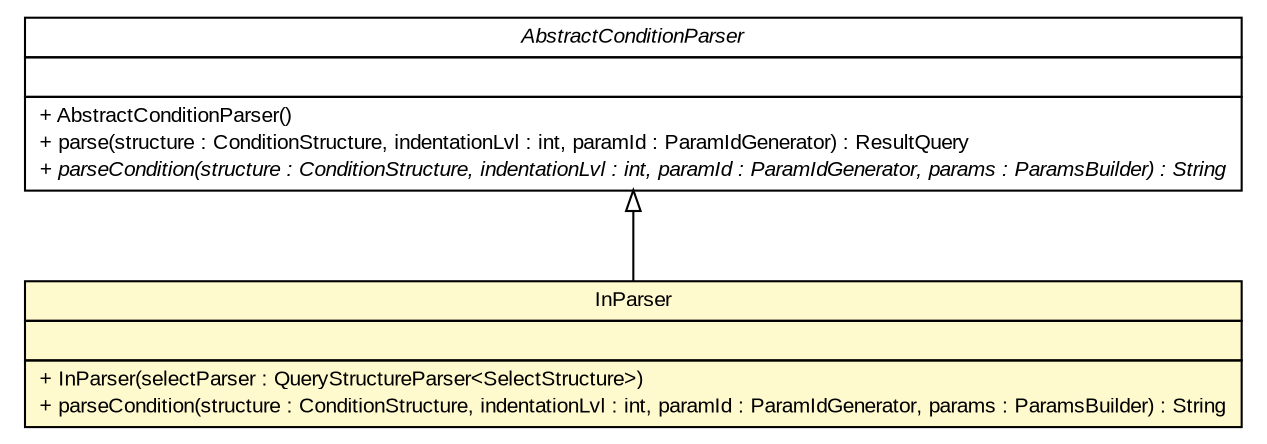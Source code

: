 #!/usr/local/bin/dot
#
# Class diagram 
# Generated by UMLGraph version R5_6 (http://www.umlgraph.org/)
#

digraph G {
	edge [fontname="arial",fontsize=10,labelfontname="arial",labelfontsize=10];
	node [fontname="arial",fontsize=10,shape=plaintext];
	nodesep=0.25;
	ranksep=0.5;
	// br.gov.to.sefaz.persistence.query.parser.where.conditions.InParser
	c11308 [label=<<table title="br.gov.to.sefaz.persistence.query.parser.where.conditions.InParser" border="0" cellborder="1" cellspacing="0" cellpadding="2" port="p" bgcolor="lemonChiffon" href="./InParser.html">
		<tr><td><table border="0" cellspacing="0" cellpadding="1">
<tr><td align="center" balign="center"> InParser </td></tr>
		</table></td></tr>
		<tr><td><table border="0" cellspacing="0" cellpadding="1">
<tr><td align="left" balign="left">  </td></tr>
		</table></td></tr>
		<tr><td><table border="0" cellspacing="0" cellpadding="1">
<tr><td align="left" balign="left"> + InParser(selectParser : QueryStructureParser&lt;SelectStructure&gt;) </td></tr>
<tr><td align="left" balign="left"> + parseCondition(structure : ConditionStructure, indentationLvl : int, paramId : ParamIdGenerator, params : ParamsBuilder) : String </td></tr>
		</table></td></tr>
		</table>>, URL="./InParser.html", fontname="arial", fontcolor="black", fontsize=10.0];
	// br.gov.to.sefaz.persistence.query.parser.where.conditions.AbstractConditionParser
	c11312 [label=<<table title="br.gov.to.sefaz.persistence.query.parser.where.conditions.AbstractConditionParser" border="0" cellborder="1" cellspacing="0" cellpadding="2" port="p" href="./AbstractConditionParser.html">
		<tr><td><table border="0" cellspacing="0" cellpadding="1">
<tr><td align="center" balign="center"><font face="arial italic"> AbstractConditionParser </font></td></tr>
		</table></td></tr>
		<tr><td><table border="0" cellspacing="0" cellpadding="1">
<tr><td align="left" balign="left">  </td></tr>
		</table></td></tr>
		<tr><td><table border="0" cellspacing="0" cellpadding="1">
<tr><td align="left" balign="left"> + AbstractConditionParser() </td></tr>
<tr><td align="left" balign="left"> + parse(structure : ConditionStructure, indentationLvl : int, paramId : ParamIdGenerator) : ResultQuery </td></tr>
<tr><td align="left" balign="left"><font face="arial italic" point-size="10.0"> + parseCondition(structure : ConditionStructure, indentationLvl : int, paramId : ParamIdGenerator, params : ParamsBuilder) : String </font></td></tr>
		</table></td></tr>
		</table>>, URL="./AbstractConditionParser.html", fontname="arial", fontcolor="black", fontsize=10.0];
	//br.gov.to.sefaz.persistence.query.parser.where.conditions.InParser extends br.gov.to.sefaz.persistence.query.parser.where.conditions.AbstractConditionParser
	c11312:p -> c11308:p [dir=back,arrowtail=empty];
}


